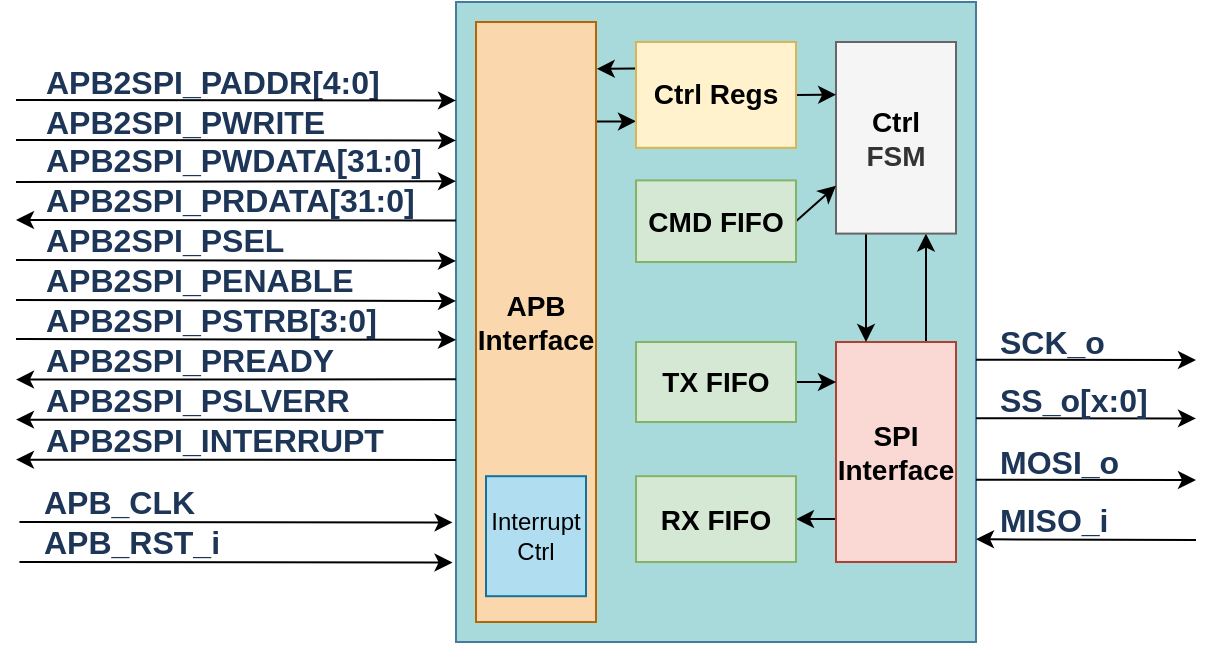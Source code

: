 <mxfile>
    <diagram id="rKyhPNmcB3flRxgppHmt" name="Page-1">
        <mxGraphModel dx="1274" dy="732" grid="1" gridSize="10" guides="1" tooltips="1" connect="1" arrows="1" fold="1" page="1" pageScale="1" pageWidth="827" pageHeight="1169" background="#ffffff" math="0" shadow="0">
            <root>
                <mxCell id="0"/>
                <mxCell id="1" parent="0"/>
                <mxCell id="3" value="" style="rounded=0;whiteSpace=wrap;html=1;sketch=0;fontColor=#1D3557;strokeColor=#457B9D;fillColor=#A8DADC;" parent="1" vertex="1">
                    <mxGeometry x="320" y="50" width="260" height="320" as="geometry"/>
                </mxCell>
                <mxCell id="50" style="edgeStyle=none;html=1;exitX=0.004;exitY=0.804;exitDx=0;exitDy=0;entryX=1;entryY=0.5;entryDx=0;entryDy=0;strokeColor=#000000;fontSize=14;fontColor=#000000;exitPerimeter=0;" edge="1" parent="1" source="7" target="46">
                    <mxGeometry relative="1" as="geometry"/>
                </mxCell>
                <mxCell id="51" style="edgeStyle=none;html=1;exitX=0.75;exitY=0;exitDx=0;exitDy=0;entryX=0.75;entryY=1;entryDx=0;entryDy=0;strokeColor=#000000;fontSize=14;fontColor=#000000;" edge="1" parent="1" source="7" target="43">
                    <mxGeometry relative="1" as="geometry"/>
                </mxCell>
                <mxCell id="7" value="&lt;font style=&quot;font-size: 14px&quot; color=&quot;#000000&quot;&gt;&lt;b&gt;SPI&lt;br&gt;Interface&lt;/b&gt;&lt;/font&gt;" style="rounded=0;whiteSpace=wrap;html=1;sketch=0;strokeColor=#ae4132;fillColor=#fad9d5;" parent="1" vertex="1">
                    <mxGeometry x="510" y="220" width="60" height="110" as="geometry"/>
                </mxCell>
                <mxCell id="60" style="edgeStyle=none;html=1;exitX=1;exitY=0.166;exitDx=0;exitDy=0;entryX=0;entryY=0.75;entryDx=0;entryDy=0;strokeColor=#000000;fontSize=14;fontColor=#000000;exitPerimeter=0;" edge="1" parent="1" source="8" target="56">
                    <mxGeometry relative="1" as="geometry"/>
                </mxCell>
                <mxCell id="8" value="&lt;font color=&quot;#000000&quot; style=&quot;font-size: 14px&quot;&gt;&lt;b&gt;APB&lt;br&gt;Interface&lt;/b&gt;&lt;br&gt;&lt;/font&gt;" style="rounded=0;whiteSpace=wrap;html=1;sketch=0;strokeColor=#b46504;fillColor=#fad7ac;" parent="1" vertex="1">
                    <mxGeometry x="330" y="60" width="60" height="300" as="geometry"/>
                </mxCell>
                <mxCell id="10" value="&lt;span lang=&quot;EN-US&quot;&gt;&lt;font style=&quot;font-size: 16px&quot;&gt;&lt;b&gt;APB2SPI_PADDR[4:0]&lt;/b&gt;&lt;/font&gt;&lt;/span&gt;" style="text;html=1;strokeColor=none;fillColor=none;align=left;verticalAlign=middle;whiteSpace=wrap;rounded=0;sketch=0;fontColor=#1D3557;rotation=0;" parent="1" vertex="1">
                    <mxGeometry x="113.44" y="80" width="178.25" height="20" as="geometry"/>
                </mxCell>
                <mxCell id="11" value="" style="endArrow=classic;html=1;fillColor=#FF9999;strokeColor=#000000;" parent="1" edge="1">
                    <mxGeometry width="50" height="50" relative="1" as="geometry">
                        <mxPoint x="100" y="99" as="sourcePoint"/>
                        <mxPoint x="320" y="99.22" as="targetPoint"/>
                    </mxGeometry>
                </mxCell>
                <mxCell id="12" value="&lt;span lang=&quot;EN-US&quot;&gt;&lt;font style=&quot;font-size: 16px&quot;&gt;&lt;b&gt;APB2&lt;/b&gt;&lt;b&gt;SPI&lt;/b&gt;&lt;b&gt;_PWRITE&lt;/b&gt;&lt;/font&gt;&lt;/span&gt;" style="text;html=1;strokeColor=none;fillColor=none;align=left;verticalAlign=middle;whiteSpace=wrap;rounded=0;sketch=0;fontColor=#1D3557;rotation=0;" parent="1" vertex="1">
                    <mxGeometry x="113.44" y="100" width="163.25" height="19.2" as="geometry"/>
                </mxCell>
                <mxCell id="13" value="&lt;span lang=&quot;EN-US&quot;&gt;&lt;font style=&quot;font-size: 16px&quot;&gt;&lt;b&gt;APB2&lt;/b&gt;&lt;b&gt;SPI&lt;/b&gt;&lt;b&gt;_PWDATA[31:0]&lt;/b&gt;&lt;/font&gt;&lt;/span&gt;" style="text;html=1;strokeColor=none;fillColor=none;align=left;verticalAlign=middle;whiteSpace=wrap;rounded=0;sketch=0;fontColor=#1D3557;rotation=0;" parent="1" vertex="1">
                    <mxGeometry x="113.44" y="119.2" width="193.12" height="20" as="geometry"/>
                </mxCell>
                <mxCell id="14" value="" style="endArrow=classic;html=1;fillColor=#FF9999;strokeColor=#000000;" parent="1" edge="1">
                    <mxGeometry width="50" height="50" relative="1" as="geometry">
                        <mxPoint x="100" y="119" as="sourcePoint"/>
                        <mxPoint x="320" y="119.2" as="targetPoint"/>
                    </mxGeometry>
                </mxCell>
                <mxCell id="15" value="" style="endArrow=classic;html=1;fillColor=#FF9999;strokeColor=#000000;" parent="1" edge="1">
                    <mxGeometry width="50" height="50" relative="1" as="geometry">
                        <mxPoint x="100" y="140" as="sourcePoint"/>
                        <mxPoint x="320" y="139.6" as="targetPoint"/>
                    </mxGeometry>
                </mxCell>
                <mxCell id="16" value="" style="endArrow=classic;html=1;fillColor=#FF9999;strokeColor=#000000;" parent="1" edge="1">
                    <mxGeometry width="50" height="50" relative="1" as="geometry">
                        <mxPoint x="320" y="159.22" as="sourcePoint"/>
                        <mxPoint x="100" y="159" as="targetPoint"/>
                    </mxGeometry>
                </mxCell>
                <mxCell id="17" value="&lt;span lang=&quot;EN-US&quot;&gt;&lt;font style=&quot;font-size: 16px&quot;&gt;&lt;b&gt;APB2&lt;/b&gt;&lt;b&gt;SPI&lt;/b&gt;&lt;b&gt;_PRDATA[31:0]&lt;/b&gt;&lt;/font&gt;&lt;/span&gt;" style="text;html=1;strokeColor=none;fillColor=none;align=left;verticalAlign=middle;whiteSpace=wrap;rounded=0;sketch=0;fontColor=#1D3557;rotation=0;" parent="1" vertex="1">
                    <mxGeometry x="113.44" y="139.2" width="193.12" height="20" as="geometry"/>
                </mxCell>
                <mxCell id="18" value="" style="endArrow=classic;html=1;fillColor=#FF9999;strokeColor=#000000;entryX=1;entryY=0.25;entryDx=0;entryDy=0;" parent="1" edge="1">
                    <mxGeometry width="50" height="50" relative="1" as="geometry">
                        <mxPoint x="100" y="179" as="sourcePoint"/>
                        <mxPoint x="320" y="179.44" as="targetPoint"/>
                    </mxGeometry>
                </mxCell>
                <mxCell id="19" value="&lt;span lang=&quot;EN-US&quot;&gt;&lt;font style=&quot;font-size: 16px&quot;&gt;&lt;b&gt;APB2&lt;/b&gt;&lt;b&gt;SPI&lt;/b&gt;&lt;b&gt;_PSEL&lt;/b&gt;&lt;/font&gt;&lt;/span&gt;" style="text;html=1;strokeColor=none;fillColor=none;align=left;verticalAlign=middle;whiteSpace=wrap;rounded=0;sketch=0;fontColor=#1D3557;rotation=0;" parent="1" vertex="1">
                    <mxGeometry x="113.44" y="159.2" width="193.12" height="20" as="geometry"/>
                </mxCell>
                <mxCell id="20" value="" style="endArrow=classic;html=1;fillColor=#FF9999;strokeColor=#000000;" parent="1" edge="1">
                    <mxGeometry width="50" height="50" relative="1" as="geometry">
                        <mxPoint x="100" y="199" as="sourcePoint"/>
                        <mxPoint x="320" y="199.48" as="targetPoint"/>
                    </mxGeometry>
                </mxCell>
                <mxCell id="21" value="&lt;span lang=&quot;EN-US&quot;&gt;&lt;font style=&quot;font-size: 16px&quot;&gt;&lt;b&gt;APB2&lt;/b&gt;&lt;b&gt;SPI&lt;/b&gt;&lt;b&gt;_PENABLE&lt;/b&gt;&lt;/font&gt;&lt;/span&gt;" style="text;html=1;strokeColor=none;fillColor=none;align=left;verticalAlign=middle;whiteSpace=wrap;rounded=0;sketch=0;fontColor=#1D3557;rotation=0;" parent="1" vertex="1">
                    <mxGeometry x="113.44" y="179.2" width="193.12" height="20" as="geometry"/>
                </mxCell>
                <mxCell id="22" value="" style="endArrow=classic;html=1;fillColor=#FF9999;strokeColor=#000000;" parent="1" edge="1">
                    <mxGeometry width="50" height="50" relative="1" as="geometry">
                        <mxPoint x="320" y="238.61" as="sourcePoint"/>
                        <mxPoint x="100" y="238.81" as="targetPoint"/>
                    </mxGeometry>
                </mxCell>
                <mxCell id="23" value="" style="endArrow=classic;html=1;fillColor=#FF9999;strokeColor=#000000;" parent="1" edge="1">
                    <mxGeometry width="50" height="50" relative="1" as="geometry">
                        <mxPoint x="320" y="258.99" as="sourcePoint"/>
                        <mxPoint x="100" y="258.81" as="targetPoint"/>
                    </mxGeometry>
                </mxCell>
                <mxCell id="24" value="&lt;span lang=&quot;EN-US&quot;&gt;&lt;font style=&quot;font-size: 16px&quot;&gt;&lt;b&gt;APB2&lt;/b&gt;&lt;b&gt;SPI&lt;/b&gt;&lt;b&gt;_PREADY&lt;/b&gt;&lt;/font&gt;&lt;/span&gt;" style="text;html=1;strokeColor=none;fillColor=none;align=left;verticalAlign=middle;whiteSpace=wrap;rounded=0;sketch=0;fontColor=#1D3557;rotation=0;" parent="1" vertex="1">
                    <mxGeometry x="113.44" y="219.01" width="193.12" height="20" as="geometry"/>
                </mxCell>
                <mxCell id="25" value="&lt;span lang=&quot;EN-US&quot;&gt;&lt;font style=&quot;font-size: 16px&quot;&gt;&lt;b&gt;APB2&lt;/b&gt;&lt;b&gt;SPI&lt;/b&gt;&lt;b&gt;_PSLVERR&lt;/b&gt;&lt;/font&gt;&lt;/span&gt;" style="text;html=1;strokeColor=none;fillColor=none;align=left;verticalAlign=middle;whiteSpace=wrap;rounded=0;sketch=0;fontColor=#1D3557;rotation=0;" parent="1" vertex="1">
                    <mxGeometry x="113.44" y="239.01" width="193.12" height="20" as="geometry"/>
                </mxCell>
                <mxCell id="26" value="" style="endArrow=classic;html=1;fillColor=#FF9999;strokeColor=#000000;" parent="1" edge="1">
                    <mxGeometry width="50" height="50" relative="1" as="geometry">
                        <mxPoint x="320" y="279.03" as="sourcePoint"/>
                        <mxPoint x="100" y="278.81" as="targetPoint"/>
                    </mxGeometry>
                </mxCell>
                <mxCell id="27" value="&lt;span lang=&quot;EN-US&quot;&gt;&lt;font style=&quot;font-size: 16px&quot;&gt;&lt;b&gt;APB2&lt;/b&gt;&lt;b&gt;SPI&lt;/b&gt;&lt;b&gt;_INTERRUPT&lt;/b&gt;&lt;/font&gt;&lt;/span&gt;" style="text;html=1;strokeColor=none;fillColor=none;align=left;verticalAlign=middle;whiteSpace=wrap;rounded=0;sketch=0;fontColor=#1D3557;rotation=0;" parent="1" vertex="1">
                    <mxGeometry x="113.44" y="259.01" width="193.12" height="20" as="geometry"/>
                </mxCell>
                <mxCell id="28" value="" style="endArrow=classic;html=1;fillColor=#FF9999;strokeColor=#000000;entryX=1;entryY=0.25;entryDx=0;entryDy=0;" parent="1" edge="1">
                    <mxGeometry width="50" height="50" relative="1" as="geometry">
                        <mxPoint x="101.72" y="310" as="sourcePoint"/>
                        <mxPoint x="318.28" y="310.24" as="targetPoint"/>
                    </mxGeometry>
                </mxCell>
                <mxCell id="29" value="&lt;span lang=&quot;EN-US&quot;&gt;&lt;font style=&quot;font-size: 16px&quot;&gt;&lt;b&gt;APB_CLK&lt;/b&gt;&lt;/font&gt;&lt;/span&gt;" style="text;html=1;strokeColor=none;fillColor=none;align=left;verticalAlign=middle;whiteSpace=wrap;rounded=0;sketch=0;fontColor=#1D3557;rotation=0;" parent="1" vertex="1">
                    <mxGeometry x="111.72" y="290" width="193.12" height="20" as="geometry"/>
                </mxCell>
                <mxCell id="30" value="" style="endArrow=classic;html=1;fillColor=#FF9999;strokeColor=#000000;" parent="1" edge="1">
                    <mxGeometry width="50" height="50" relative="1" as="geometry">
                        <mxPoint x="101.72" y="330" as="sourcePoint"/>
                        <mxPoint x="318.28" y="330.28" as="targetPoint"/>
                    </mxGeometry>
                </mxCell>
                <mxCell id="31" value="&lt;span lang=&quot;EN-US&quot;&gt;&lt;font style=&quot;font-size: 16px&quot;&gt;&lt;b&gt;APB_RST_i&lt;/b&gt;&lt;/font&gt;&lt;/span&gt;" style="text;html=1;strokeColor=none;fillColor=none;align=left;verticalAlign=middle;whiteSpace=wrap;rounded=0;sketch=0;fontColor=#1D3557;rotation=0;" parent="1" vertex="1">
                    <mxGeometry x="111.72" y="310" width="193.12" height="20" as="geometry"/>
                </mxCell>
                <mxCell id="32" value="" style="endArrow=classic;html=1;fillColor=#FF9999;strokeColor=#000000;" parent="1" edge="1">
                    <mxGeometry width="50" height="50" relative="1" as="geometry">
                        <mxPoint x="580" y="258.11" as="sourcePoint"/>
                        <mxPoint x="690" y="258.2" as="targetPoint"/>
                    </mxGeometry>
                </mxCell>
                <mxCell id="33" value="" style="endArrow=classic;html=1;fillColor=#FF9999;strokeColor=#000000;" parent="1" edge="1">
                    <mxGeometry width="50" height="50" relative="1" as="geometry">
                        <mxPoint x="690" y="319" as="sourcePoint"/>
                        <mxPoint x="580" y="318.63" as="targetPoint"/>
                    </mxGeometry>
                </mxCell>
                <mxCell id="34" value="&lt;span style=&quot;font-size: 16px&quot;&gt;&lt;b&gt;SS_o[x:0]&lt;/b&gt;&lt;/span&gt;" style="text;html=1;strokeColor=none;fillColor=none;align=left;verticalAlign=middle;whiteSpace=wrap;rounded=0;sketch=0;fontColor=#1D3557;rotation=0;" parent="1" vertex="1">
                    <mxGeometry x="590" y="239.2" width="80" height="20" as="geometry"/>
                </mxCell>
                <mxCell id="35" value="&lt;span lang=&quot;EN-US&quot;&gt;&lt;font style=&quot;font-size: 16px&quot;&gt;&lt;b&gt;MISO_i&lt;/b&gt;&lt;/font&gt;&lt;/span&gt;" style="text;html=1;strokeColor=none;fillColor=none;align=left;verticalAlign=middle;whiteSpace=wrap;rounded=0;sketch=0;fontColor=#1D3557;rotation=0;" parent="1" vertex="1">
                    <mxGeometry x="590" y="299.2" width="80" height="20" as="geometry"/>
                </mxCell>
                <mxCell id="36" value="&lt;font color=&quot;#000000&quot;&gt;Interrupt&lt;br&gt;Ctrl&lt;/font&gt;" style="rounded=0;whiteSpace=wrap;html=1;sketch=0;strokeColor=#10739e;fillColor=#b1ddf0;" parent="1" vertex="1">
                    <mxGeometry x="335" y="287.1" width="50" height="60" as="geometry"/>
                </mxCell>
                <mxCell id="37" value="" style="endArrow=classic;html=1;fillColor=#FF9999;strokeColor=#000000;" parent="1" edge="1">
                    <mxGeometry width="50" height="50" relative="1" as="geometry">
                        <mxPoint x="580" y="288.91" as="sourcePoint"/>
                        <mxPoint x="690" y="289.0" as="targetPoint"/>
                    </mxGeometry>
                </mxCell>
                <mxCell id="38" value="&lt;span lang=&quot;EN-US&quot;&gt;&lt;font style=&quot;font-size: 16px&quot;&gt;&lt;b&gt;MOSI_o&lt;/b&gt;&lt;/font&gt;&lt;/span&gt;" style="text;html=1;strokeColor=none;fillColor=none;align=left;verticalAlign=middle;whiteSpace=wrap;rounded=0;sketch=0;fontColor=#1D3557;rotation=0;" parent="1" vertex="1">
                    <mxGeometry x="590" y="270" width="80" height="20" as="geometry"/>
                </mxCell>
                <mxCell id="41" value="" style="endArrow=classic;html=1;fillColor=#FF9999;strokeColor=#000000;" parent="1" edge="1">
                    <mxGeometry width="50" height="50" relative="1" as="geometry">
                        <mxPoint x="580" y="228.91" as="sourcePoint"/>
                        <mxPoint x="690" y="229.0" as="targetPoint"/>
                    </mxGeometry>
                </mxCell>
                <mxCell id="42" value="&lt;span lang=&quot;EN-US&quot;&gt;&lt;font style=&quot;font-size: 16px&quot;&gt;&lt;b&gt;SCK_o&lt;/b&gt;&lt;/font&gt;&lt;/span&gt;" style="text;html=1;strokeColor=none;fillColor=none;align=left;verticalAlign=middle;whiteSpace=wrap;rounded=0;sketch=0;fontColor=#1D3557;rotation=0;" parent="1" vertex="1">
                    <mxGeometry x="590" y="210" width="80" height="20" as="geometry"/>
                </mxCell>
                <mxCell id="52" style="edgeStyle=none;html=1;exitX=0.25;exitY=1;exitDx=0;exitDy=0;entryX=0.25;entryY=0;entryDx=0;entryDy=0;strokeColor=#000000;fontSize=14;fontColor=#000000;" edge="1" parent="1" source="43" target="7">
                    <mxGeometry relative="1" as="geometry"/>
                </mxCell>
                <mxCell id="43" value="&lt;font style=&quot;font-size: 14px;&quot;&gt;&lt;b&gt;&lt;font style=&quot;font-size: 14px;&quot; color=&quot;#000000&quot;&gt;Ctrl&lt;br&gt;&lt;/font&gt;FSM&lt;/b&gt;&lt;/font&gt;" style="rounded=0;whiteSpace=wrap;html=1;sketch=0;strokeColor=#666666;fillColor=#f5f5f5;fontColor=#333333;" vertex="1" parent="1">
                    <mxGeometry x="510" y="70" width="60" height="95.8" as="geometry"/>
                </mxCell>
                <mxCell id="58" style="edgeStyle=none;html=1;exitX=1;exitY=0.5;exitDx=0;exitDy=0;entryX=0;entryY=0.75;entryDx=0;entryDy=0;strokeColor=#000000;fontSize=14;fontColor=#000000;" edge="1" parent="1" source="44" target="43">
                    <mxGeometry relative="1" as="geometry"/>
                </mxCell>
                <mxCell id="44" value="&lt;font color=&quot;#000000&quot;&gt;&lt;b&gt;CMD FIFO&lt;/b&gt;&lt;/font&gt;" style="rounded=0;whiteSpace=wrap;html=1;fontSize=14;fillColor=#d5e8d4;strokeColor=#82b366;" vertex="1" parent="1">
                    <mxGeometry x="410" y="139.2" width="80" height="40.8" as="geometry"/>
                </mxCell>
                <mxCell id="49" style="edgeStyle=none;html=1;exitX=1;exitY=0.5;exitDx=0;exitDy=0;strokeColor=#000000;fontSize=14;fontColor=#000000;" edge="1" parent="1" source="45">
                    <mxGeometry relative="1" as="geometry">
                        <mxPoint x="510" y="240" as="targetPoint"/>
                    </mxGeometry>
                </mxCell>
                <mxCell id="45" value="&lt;font color=&quot;#000000&quot;&gt;&lt;b&gt;TX FIFO&lt;/b&gt;&lt;/font&gt;" style="rounded=0;whiteSpace=wrap;html=1;fontSize=14;fillColor=#d5e8d4;strokeColor=#82b366;" vertex="1" parent="1">
                    <mxGeometry x="410" y="220" width="80" height="40" as="geometry"/>
                </mxCell>
                <mxCell id="46" value="&lt;font color=&quot;#000000&quot;&gt;&lt;b&gt;RX FIFO&lt;/b&gt;&lt;/font&gt;" style="rounded=0;whiteSpace=wrap;html=1;fontSize=14;fillColor=#d5e8d4;strokeColor=#82b366;" vertex="1" parent="1">
                    <mxGeometry x="410" y="287.1" width="80" height="42.9" as="geometry"/>
                </mxCell>
                <mxCell id="54" value="" style="endArrow=classic;html=1;fillColor=#FF9999;strokeColor=#000000;" edge="1" parent="1">
                    <mxGeometry width="50" height="50" relative="1" as="geometry">
                        <mxPoint x="100" y="218.44" as="sourcePoint"/>
                        <mxPoint x="320" y="218.92" as="targetPoint"/>
                    </mxGeometry>
                </mxCell>
                <mxCell id="55" value="&lt;span lang=&quot;EN-US&quot;&gt;&lt;font style=&quot;font-size: 16px&quot;&gt;&lt;b&gt;APB2&lt;/b&gt;&lt;b&gt;SPI&lt;/b&gt;&lt;b&gt;_PSTRB[3:0]&lt;/b&gt;&lt;/font&gt;&lt;/span&gt;" style="text;html=1;strokeColor=none;fillColor=none;align=left;verticalAlign=middle;whiteSpace=wrap;rounded=0;sketch=0;fontColor=#1D3557;rotation=0;" vertex="1" parent="1">
                    <mxGeometry x="113.44" y="198.64" width="193.12" height="20" as="geometry"/>
                </mxCell>
                <mxCell id="57" style="edgeStyle=none;html=1;exitX=1;exitY=0.5;exitDx=0;exitDy=0;entryX=0.001;entryY=0.275;entryDx=0;entryDy=0;entryPerimeter=0;strokeColor=#000000;fontSize=14;fontColor=#000000;" edge="1" parent="1" source="56" target="43">
                    <mxGeometry relative="1" as="geometry"/>
                </mxCell>
                <mxCell id="59" style="edgeStyle=none;html=1;exitX=0;exitY=0.25;exitDx=0;exitDy=0;entryX=1.006;entryY=0.078;entryDx=0;entryDy=0;entryPerimeter=0;strokeColor=#000000;fontSize=14;fontColor=#000000;" edge="1" parent="1" source="56" target="8">
                    <mxGeometry relative="1" as="geometry"/>
                </mxCell>
                <mxCell id="56" value="&lt;font color=&quot;#000000&quot;&gt;&lt;b&gt;Ctrl Regs&lt;/b&gt;&lt;/font&gt;" style="rounded=0;whiteSpace=wrap;html=1;fontSize=14;fillColor=#fff2cc;strokeColor=#d6b656;" vertex="1" parent="1">
                    <mxGeometry x="410" y="70.0" width="80" height="52.9" as="geometry"/>
                </mxCell>
            </root>
        </mxGraphModel>
    </diagram>
</mxfile>